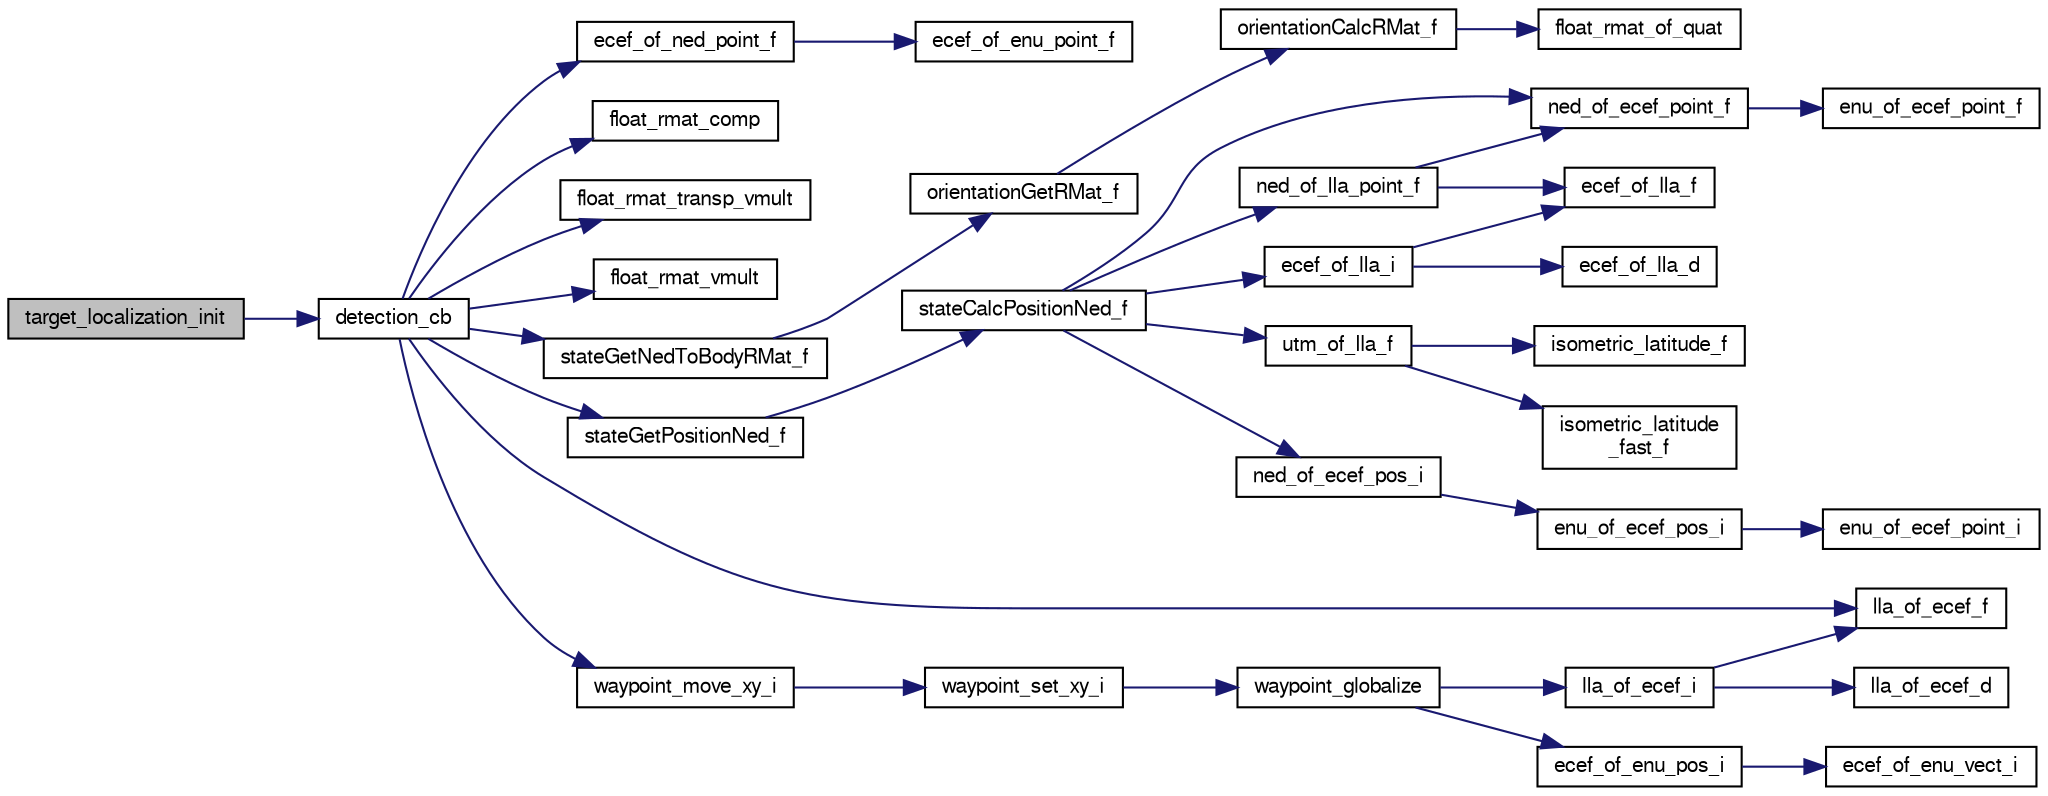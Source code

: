 digraph "target_localization_init"
{
  edge [fontname="FreeSans",fontsize="10",labelfontname="FreeSans",labelfontsize="10"];
  node [fontname="FreeSans",fontsize="10",shape=record];
  rankdir="LR";
  Node1 [label="target_localization_init",height=0.2,width=0.4,color="black", fillcolor="grey75", style="filled", fontcolor="black"];
  Node1 -> Node2 [color="midnightblue",fontsize="10",style="solid",fontname="FreeSans"];
  Node2 [label="detection_cb",height=0.2,width=0.4,color="black", fillcolor="white", style="filled",URL="$cv__target__localization_8c.html#a9dba1ee548dbeb610b39fced772c182b"];
  Node2 -> Node3 [color="midnightblue",fontsize="10",style="solid",fontname="FreeSans"];
  Node3 [label="ecef_of_ned_point_f",height=0.2,width=0.4,color="black", fillcolor="white", style="filled",URL="$pprz__geodetic__float_8c.html#a9703caac26c4b1272c010037fd661956"];
  Node3 -> Node4 [color="midnightblue",fontsize="10",style="solid",fontname="FreeSans"];
  Node4 [label="ecef_of_enu_point_f",height=0.2,width=0.4,color="black", fillcolor="white", style="filled",URL="$pprz__geodetic__float_8c.html#a197187e7b04018beddfcd6a7a4ab3972"];
  Node2 -> Node5 [color="midnightblue",fontsize="10",style="solid",fontname="FreeSans"];
  Node5 [label="float_rmat_comp",height=0.2,width=0.4,color="black", fillcolor="white", style="filled",URL="$group__math__algebra__float.html#ga5588e3c0fa0a1e62bcdb53e4d7cb6bda",tooltip="Composition (multiplication) of two rotation matrices. "];
  Node2 -> Node6 [color="midnightblue",fontsize="10",style="solid",fontname="FreeSans"];
  Node6 [label="float_rmat_transp_vmult",height=0.2,width=0.4,color="black", fillcolor="white", style="filled",URL="$group__math__algebra__float.html#gac852ba0c3ec48acfd8abaefbf933d4b6",tooltip="rotate 3D vector by transposed rotation matrix. "];
  Node2 -> Node7 [color="midnightblue",fontsize="10",style="solid",fontname="FreeSans"];
  Node7 [label="float_rmat_vmult",height=0.2,width=0.4,color="black", fillcolor="white", style="filled",URL="$group__math__algebra__float.html#gaf2a4d7a67cf8cb6a8e382eef4a6f750e",tooltip="rotate 3D vector by rotation matrix. "];
  Node2 -> Node8 [color="midnightblue",fontsize="10",style="solid",fontname="FreeSans"];
  Node8 [label="lla_of_ecef_f",height=0.2,width=0.4,color="black", fillcolor="white", style="filled",URL="$pprz__geodetic__float_8c.html#adecd186d51b41b09f0cad928c0d2f68e"];
  Node2 -> Node9 [color="midnightblue",fontsize="10",style="solid",fontname="FreeSans"];
  Node9 [label="stateGetNedToBodyRMat_f",height=0.2,width=0.4,color="black", fillcolor="white", style="filled",URL="$group__state__attitude.html#ga6eb4f715759518e5703890eca116ce8d",tooltip="Get vehicle body attitude rotation matrix (float). "];
  Node9 -> Node10 [color="midnightblue",fontsize="10",style="solid",fontname="FreeSans"];
  Node10 [label="orientationGetRMat_f",height=0.2,width=0.4,color="black", fillcolor="white", style="filled",URL="$group__math__orientation__representation.html#gadad1660d6ec48c67423b76622ce80b51",tooltip="Get vehicle body attitude rotation matrix (float). "];
  Node10 -> Node11 [color="midnightblue",fontsize="10",style="solid",fontname="FreeSans"];
  Node11 [label="orientationCalcRMat_f",height=0.2,width=0.4,color="black", fillcolor="white", style="filled",URL="$group__math__orientation__representation.html#ga3394d93b976378bb5c9ddea8d7960eeb"];
  Node11 -> Node12 [color="midnightblue",fontsize="10",style="solid",fontname="FreeSans"];
  Node12 [label="float_rmat_of_quat",height=0.2,width=0.4,color="black", fillcolor="white", style="filled",URL="$group__math__algebra__float.html#ga4f32e245bb37ef9fdf43872080f63fbc"];
  Node2 -> Node13 [color="midnightblue",fontsize="10",style="solid",fontname="FreeSans"];
  Node13 [label="stateGetPositionNed_f",height=0.2,width=0.4,color="black", fillcolor="white", style="filled",URL="$group__state__position.html#gac1b41866b307723e3ad8ddd566d4f627",tooltip="Get position in local NED coordinates (float). "];
  Node13 -> Node14 [color="midnightblue",fontsize="10",style="solid",fontname="FreeSans"];
  Node14 [label="stateCalcPositionNed_f",height=0.2,width=0.4,color="black", fillcolor="white", style="filled",URL="$group__state__position.html#ga480ea806b0ffe839df24d856b7ce0261"];
  Node14 -> Node15 [color="midnightblue",fontsize="10",style="solid",fontname="FreeSans"];
  Node15 [label="ned_of_ecef_point_f",height=0.2,width=0.4,color="black", fillcolor="white", style="filled",URL="$pprz__geodetic__float_8c.html#a3045a5a383aa4ebf5b8a9763773b9b6d"];
  Node15 -> Node16 [color="midnightblue",fontsize="10",style="solid",fontname="FreeSans"];
  Node16 [label="enu_of_ecef_point_f",height=0.2,width=0.4,color="black", fillcolor="white", style="filled",URL="$pprz__geodetic__float_8c.html#a2a82ebdce90a3e41d54f72c5e787fcd0"];
  Node14 -> Node17 [color="midnightblue",fontsize="10",style="solid",fontname="FreeSans"];
  Node17 [label="ned_of_ecef_pos_i",height=0.2,width=0.4,color="black", fillcolor="white", style="filled",URL="$group__math__geodetic__int.html#ga55c109fccf11d3699553122869dfd38b",tooltip="Convert a ECEF position to local NED. "];
  Node17 -> Node18 [color="midnightblue",fontsize="10",style="solid",fontname="FreeSans"];
  Node18 [label="enu_of_ecef_pos_i",height=0.2,width=0.4,color="black", fillcolor="white", style="filled",URL="$group__math__geodetic__int.html#ga710a45725431766f0a003ba93cb58a11",tooltip="Convert a ECEF position to local ENU. "];
  Node18 -> Node19 [color="midnightblue",fontsize="10",style="solid",fontname="FreeSans"];
  Node19 [label="enu_of_ecef_point_i",height=0.2,width=0.4,color="black", fillcolor="white", style="filled",URL="$group__math__geodetic__int.html#ga85bcbfc73a43b120465422ec55647573",tooltip="Convert a point from ECEF to local ENU. "];
  Node14 -> Node20 [color="midnightblue",fontsize="10",style="solid",fontname="FreeSans"];
  Node20 [label="ned_of_lla_point_f",height=0.2,width=0.4,color="black", fillcolor="white", style="filled",URL="$pprz__geodetic__float_8c.html#aba90b4f88dce2d3eadce9c28fcde2d54"];
  Node20 -> Node21 [color="midnightblue",fontsize="10",style="solid",fontname="FreeSans"];
  Node21 [label="ecef_of_lla_f",height=0.2,width=0.4,color="black", fillcolor="white", style="filled",URL="$pprz__geodetic__float_8c.html#a65bc5ba8b61d014ca659035759cc001c"];
  Node20 -> Node15 [color="midnightblue",fontsize="10",style="solid",fontname="FreeSans"];
  Node14 -> Node22 [color="midnightblue",fontsize="10",style="solid",fontname="FreeSans"];
  Node22 [label="ecef_of_lla_i",height=0.2,width=0.4,color="black", fillcolor="white", style="filled",URL="$group__math__geodetic__int.html#ga386f7bf340618bf1454ca2a3b5086100",tooltip="Convert a LLA to ECEF. "];
  Node22 -> Node21 [color="midnightblue",fontsize="10",style="solid",fontname="FreeSans"];
  Node22 -> Node23 [color="midnightblue",fontsize="10",style="solid",fontname="FreeSans"];
  Node23 [label="ecef_of_lla_d",height=0.2,width=0.4,color="black", fillcolor="white", style="filled",URL="$group__math__geodetic__double.html#gae6608c48696daebf3382f08e655028d9"];
  Node14 -> Node24 [color="midnightblue",fontsize="10",style="solid",fontname="FreeSans"];
  Node24 [label="utm_of_lla_f",height=0.2,width=0.4,color="black", fillcolor="white", style="filled",URL="$pprz__geodetic__float_8c.html#af99d4775df518f30b741b49c26eceedd"];
  Node24 -> Node25 [color="midnightblue",fontsize="10",style="solid",fontname="FreeSans"];
  Node25 [label="isometric_latitude_f",height=0.2,width=0.4,color="black", fillcolor="white", style="filled",URL="$pprz__geodetic__float_8c.html#a25c5bd31de0ea0d0caf14a0d217ad3ea"];
  Node24 -> Node26 [color="midnightblue",fontsize="10",style="solid",fontname="FreeSans"];
  Node26 [label="isometric_latitude\l_fast_f",height=0.2,width=0.4,color="black", fillcolor="white", style="filled",URL="$pprz__geodetic__float_8c.html#a21ea1b369f7d4abd984fb89c488dde24"];
  Node2 -> Node27 [color="midnightblue",fontsize="10",style="solid",fontname="FreeSans"];
  Node27 [label="waypoint_move_xy_i",height=0.2,width=0.4,color="black", fillcolor="white", style="filled",URL="$subsystems_2navigation_2waypoints_8c.html#a41c11ce8ceec9d5d0e4062c7040afcb5"];
  Node27 -> Node28 [color="midnightblue",fontsize="10",style="solid",fontname="FreeSans"];
  Node28 [label="waypoint_set_xy_i",height=0.2,width=0.4,color="black", fillcolor="white", style="filled",URL="$subsystems_2navigation_2waypoints_8c.html#a6458406c3ff4259882fa0b93991f3c1e",tooltip="Set only local XY coordinates of waypoint without update altitude. "];
  Node28 -> Node29 [color="midnightblue",fontsize="10",style="solid",fontname="FreeSans"];
  Node29 [label="waypoint_globalize",height=0.2,width=0.4,color="black", fillcolor="white", style="filled",URL="$subsystems_2navigation_2waypoints_8c.html#a10acece8582506367e9e9df3694bf31b",tooltip="update global LLA coordinates from its ENU coordinates "];
  Node29 -> Node30 [color="midnightblue",fontsize="10",style="solid",fontname="FreeSans"];
  Node30 [label="ecef_of_enu_pos_i",height=0.2,width=0.4,color="black", fillcolor="white", style="filled",URL="$group__math__geodetic__int.html#gaaeff7441301129ca712e828b9b4f474e",tooltip="Convert a local ENU position to ECEF. "];
  Node30 -> Node31 [color="midnightblue",fontsize="10",style="solid",fontname="FreeSans"];
  Node31 [label="ecef_of_enu_vect_i",height=0.2,width=0.4,color="black", fillcolor="white", style="filled",URL="$group__math__geodetic__int.html#gaabe6e63048c95afdffdd4a581dc5f2b8",tooltip="Rotate a vector from ENU to ECEF. "];
  Node29 -> Node32 [color="midnightblue",fontsize="10",style="solid",fontname="FreeSans"];
  Node32 [label="lla_of_ecef_i",height=0.2,width=0.4,color="black", fillcolor="white", style="filled",URL="$group__math__geodetic__int.html#gaea47a32071c2427f895fcb1df32c4e23",tooltip="Convert a ECEF to LLA. "];
  Node32 -> Node8 [color="midnightblue",fontsize="10",style="solid",fontname="FreeSans"];
  Node32 -> Node33 [color="midnightblue",fontsize="10",style="solid",fontname="FreeSans"];
  Node33 [label="lla_of_ecef_d",height=0.2,width=0.4,color="black", fillcolor="white", style="filled",URL="$group__math__geodetic__double.html#ga9d3464ccabcd97db9fb4e1c7d25dfe16"];
}
